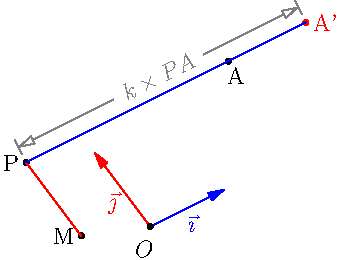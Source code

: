 import geometry;
size(6cm,0);
currentcoordsys=cartesiansystem((2,1), i=(1,0.5), j=(-0.75,1));
show(currentcoordsys, ipen=blue, jpen=red, xpen=invisible);

real k=sqrt(2);
point A=(2,1.25);
point M=(-0.75,0.25); dot("M", M, W);

point Ap=xscale(k, M)*A;
dot("A'", Ap, red); dot("A", A, I*unit(A-Ap));

point P=intersectionpoint(line(A,Ap), line(M,M+N));
dot("P", P, W); draw(M--P, red); draw(P--Ap, blue);
distance("$k\times PA$", P, Ap, -3mm, grey);
